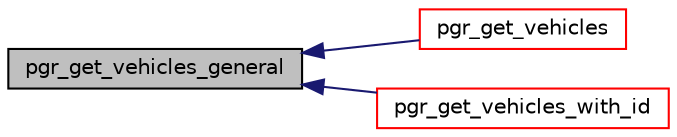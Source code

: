 digraph "pgr_get_vehicles_general"
{
  edge [fontname="Helvetica",fontsize="10",labelfontname="Helvetica",labelfontsize="10"];
  node [fontname="Helvetica",fontsize="10",shape=record];
  rankdir="LR";
  Node46 [label="pgr_get_vehicles_general",height=0.2,width=0.4,color="black", fillcolor="grey75", style="filled", fontcolor="black"];
  Node46 -> Node47 [dir="back",color="midnightblue",fontsize="10",style="solid",fontname="Helvetica"];
  Node47 [label="pgr_get_vehicles",height=0.2,width=0.4,color="red", fillcolor="white", style="filled",URL="$vehicles__input_8h.html#a7e8b7a1a200a9d6118438700f8cddcab",tooltip="Reads the vehicles orders. "];
  Node46 -> Node50 [dir="back",color="midnightblue",fontsize="10",style="solid",fontname="Helvetica"];
  Node50 [label="pgr_get_vehicles_with_id",height=0.2,width=0.4,color="red", fillcolor="white", style="filled",URL="$vehicles__input_8h.html#af2d3adde1bee2a9377cab1b035c5169a",tooltip="Reads the vehicles orders. "];
}
